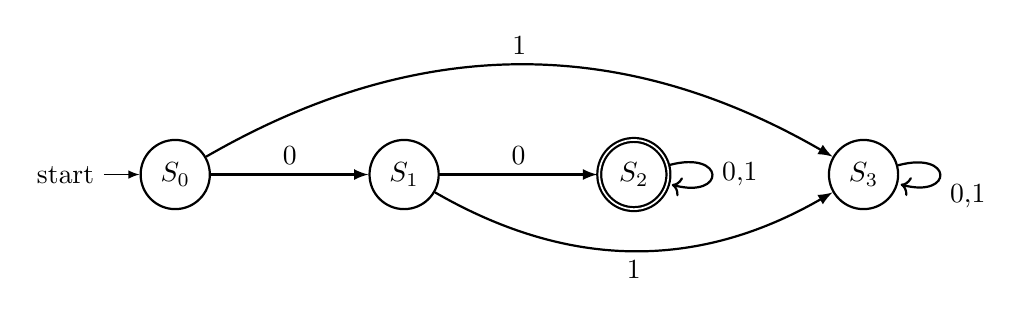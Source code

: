 \begin{tikzpicture}[every initial by arrow/.style={-latex}]
\node[thick,state,initial] (a)  {$S_0$};
\node[thick,state] (b) [right=20mm of a]  {$S_1$};
\node[thick,state,accepting] (c)[right=20mm of b]  {$S_2$};
\node[thick,state] (d) [right=20mm of c]  {$S_3$};
\path[-latex,thick] (a) edge[bend left] node[above]{1} (d)
			(a) edge node[above]{0} (b)
			(b) edge node[above]{0} (c)
			(b) edge[bend right] node[below]{1} (d)
			(c) edge[loop right] node[right]{0,1} (c)
			(d) edge[loop right] node[below right]{0,1} (d);
\end{tikzpicture}
